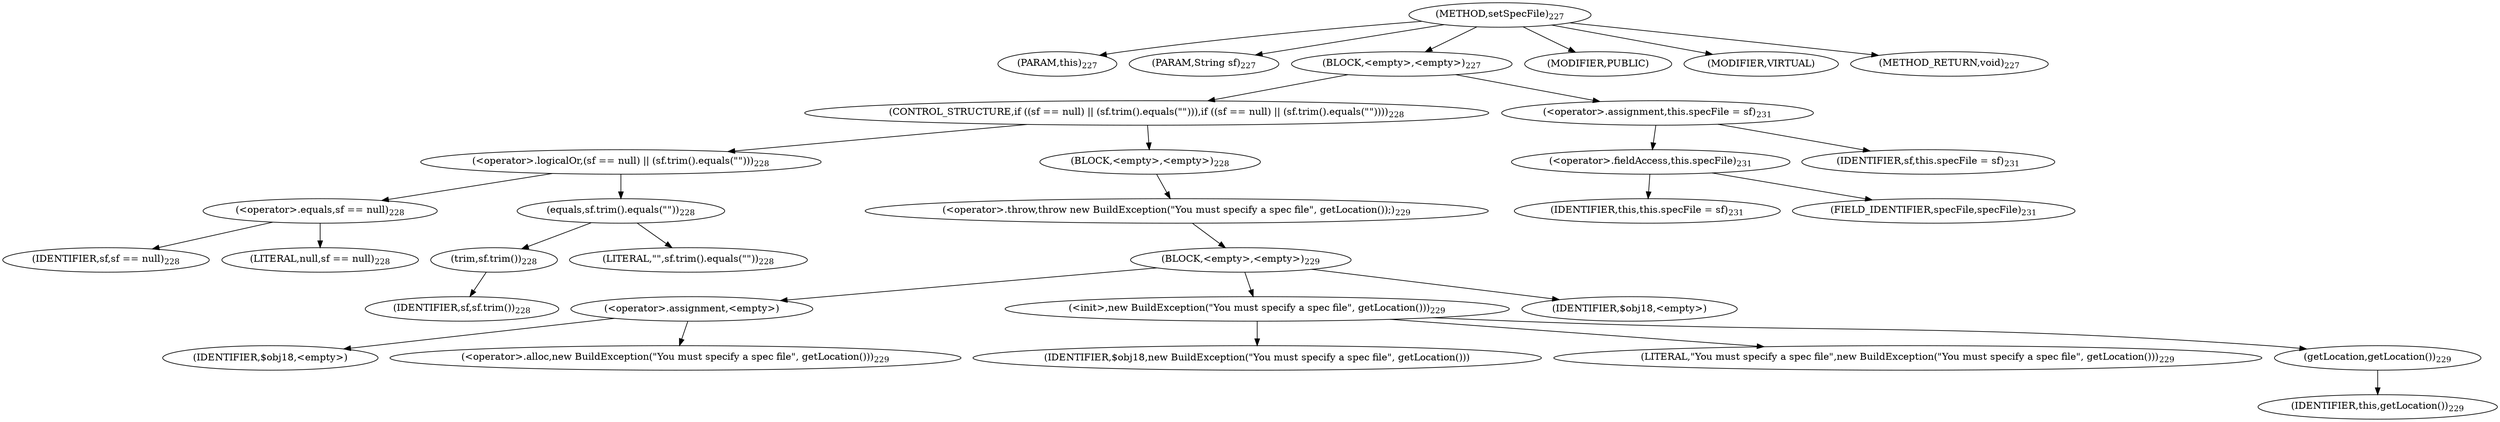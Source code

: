 digraph "setSpecFile" {  
"472" [label = <(METHOD,setSpecFile)<SUB>227</SUB>> ]
"40" [label = <(PARAM,this)<SUB>227</SUB>> ]
"473" [label = <(PARAM,String sf)<SUB>227</SUB>> ]
"474" [label = <(BLOCK,&lt;empty&gt;,&lt;empty&gt;)<SUB>227</SUB>> ]
"475" [label = <(CONTROL_STRUCTURE,if ((sf == null) || (sf.trim().equals(&quot;&quot;))),if ((sf == null) || (sf.trim().equals(&quot;&quot;))))<SUB>228</SUB>> ]
"476" [label = <(&lt;operator&gt;.logicalOr,(sf == null) || (sf.trim().equals(&quot;&quot;)))<SUB>228</SUB>> ]
"477" [label = <(&lt;operator&gt;.equals,sf == null)<SUB>228</SUB>> ]
"478" [label = <(IDENTIFIER,sf,sf == null)<SUB>228</SUB>> ]
"479" [label = <(LITERAL,null,sf == null)<SUB>228</SUB>> ]
"480" [label = <(equals,sf.trim().equals(&quot;&quot;))<SUB>228</SUB>> ]
"481" [label = <(trim,sf.trim())<SUB>228</SUB>> ]
"482" [label = <(IDENTIFIER,sf,sf.trim())<SUB>228</SUB>> ]
"483" [label = <(LITERAL,&quot;&quot;,sf.trim().equals(&quot;&quot;))<SUB>228</SUB>> ]
"484" [label = <(BLOCK,&lt;empty&gt;,&lt;empty&gt;)<SUB>228</SUB>> ]
"485" [label = <(&lt;operator&gt;.throw,throw new BuildException(&quot;You must specify a spec file&quot;, getLocation());)<SUB>229</SUB>> ]
"486" [label = <(BLOCK,&lt;empty&gt;,&lt;empty&gt;)<SUB>229</SUB>> ]
"487" [label = <(&lt;operator&gt;.assignment,&lt;empty&gt;)> ]
"488" [label = <(IDENTIFIER,$obj18,&lt;empty&gt;)> ]
"489" [label = <(&lt;operator&gt;.alloc,new BuildException(&quot;You must specify a spec file&quot;, getLocation()))<SUB>229</SUB>> ]
"490" [label = <(&lt;init&gt;,new BuildException(&quot;You must specify a spec file&quot;, getLocation()))<SUB>229</SUB>> ]
"491" [label = <(IDENTIFIER,$obj18,new BuildException(&quot;You must specify a spec file&quot;, getLocation()))> ]
"492" [label = <(LITERAL,&quot;You must specify a spec file&quot;,new BuildException(&quot;You must specify a spec file&quot;, getLocation()))<SUB>229</SUB>> ]
"493" [label = <(getLocation,getLocation())<SUB>229</SUB>> ]
"39" [label = <(IDENTIFIER,this,getLocation())<SUB>229</SUB>> ]
"494" [label = <(IDENTIFIER,$obj18,&lt;empty&gt;)> ]
"495" [label = <(&lt;operator&gt;.assignment,this.specFile = sf)<SUB>231</SUB>> ]
"496" [label = <(&lt;operator&gt;.fieldAccess,this.specFile)<SUB>231</SUB>> ]
"41" [label = <(IDENTIFIER,this,this.specFile = sf)<SUB>231</SUB>> ]
"497" [label = <(FIELD_IDENTIFIER,specFile,specFile)<SUB>231</SUB>> ]
"498" [label = <(IDENTIFIER,sf,this.specFile = sf)<SUB>231</SUB>> ]
"499" [label = <(MODIFIER,PUBLIC)> ]
"500" [label = <(MODIFIER,VIRTUAL)> ]
"501" [label = <(METHOD_RETURN,void)<SUB>227</SUB>> ]
  "472" -> "40" 
  "472" -> "473" 
  "472" -> "474" 
  "472" -> "499" 
  "472" -> "500" 
  "472" -> "501" 
  "474" -> "475" 
  "474" -> "495" 
  "475" -> "476" 
  "475" -> "484" 
  "476" -> "477" 
  "476" -> "480" 
  "477" -> "478" 
  "477" -> "479" 
  "480" -> "481" 
  "480" -> "483" 
  "481" -> "482" 
  "484" -> "485" 
  "485" -> "486" 
  "486" -> "487" 
  "486" -> "490" 
  "486" -> "494" 
  "487" -> "488" 
  "487" -> "489" 
  "490" -> "491" 
  "490" -> "492" 
  "490" -> "493" 
  "493" -> "39" 
  "495" -> "496" 
  "495" -> "498" 
  "496" -> "41" 
  "496" -> "497" 
}
